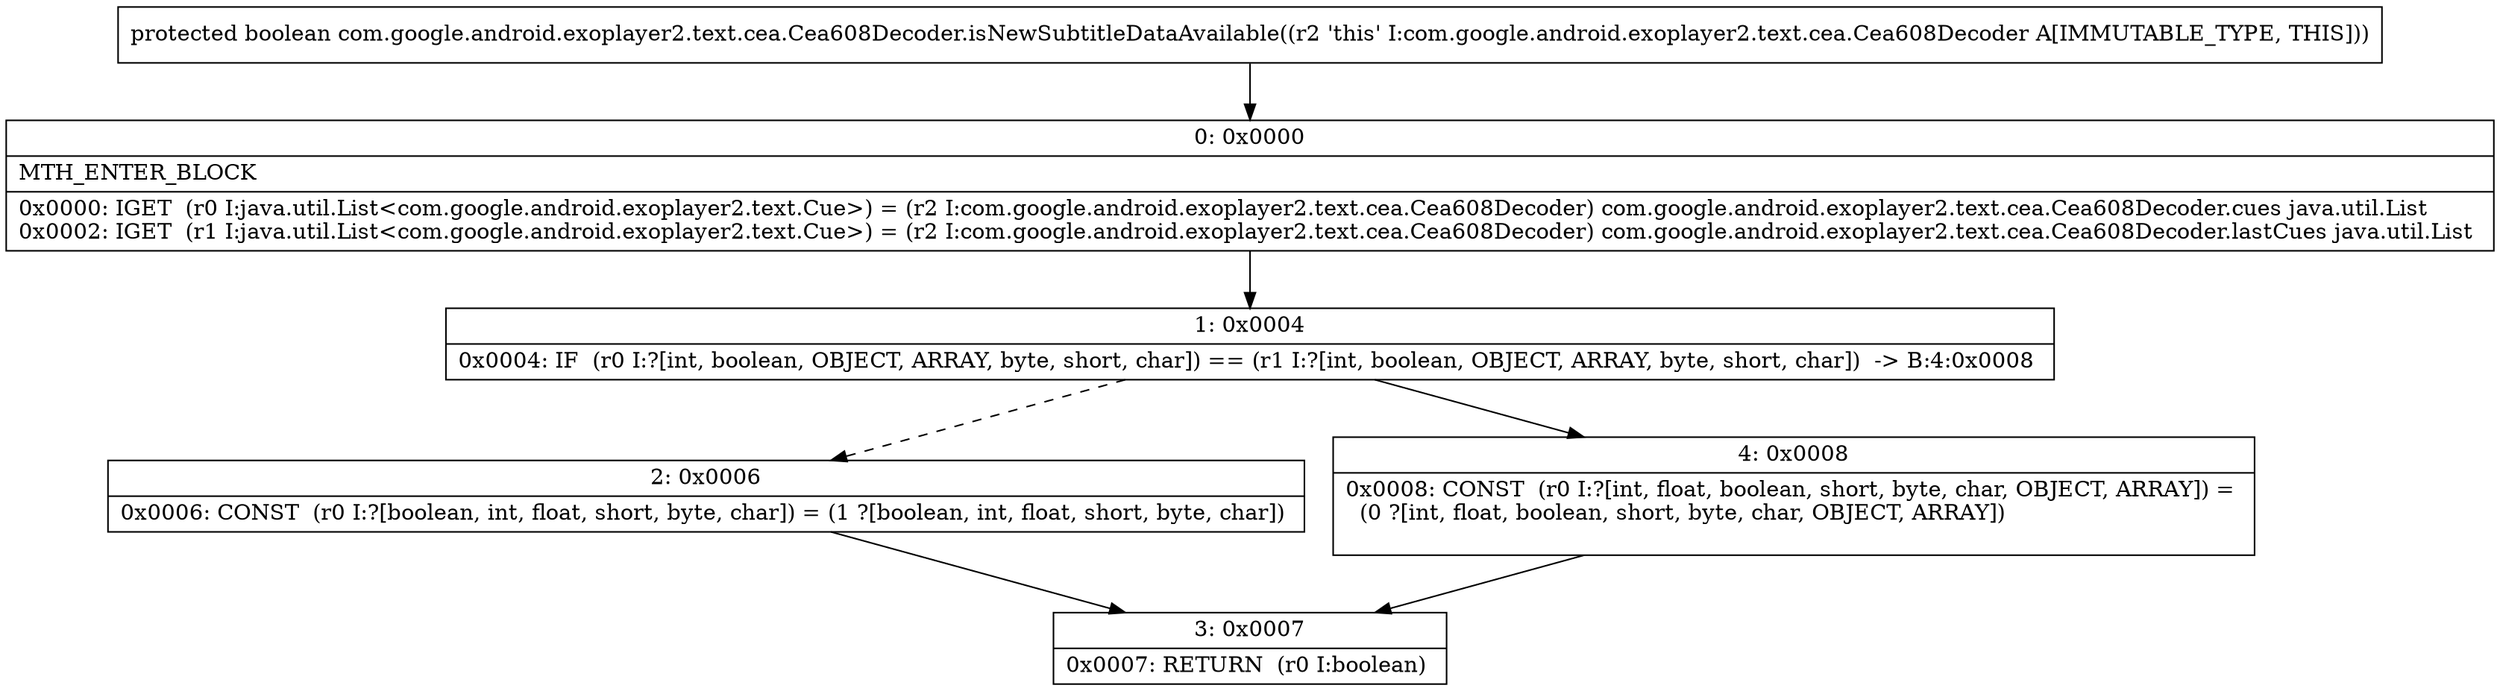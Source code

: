 digraph "CFG forcom.google.android.exoplayer2.text.cea.Cea608Decoder.isNewSubtitleDataAvailable()Z" {
Node_0 [shape=record,label="{0\:\ 0x0000|MTH_ENTER_BLOCK\l|0x0000: IGET  (r0 I:java.util.List\<com.google.android.exoplayer2.text.Cue\>) = (r2 I:com.google.android.exoplayer2.text.cea.Cea608Decoder) com.google.android.exoplayer2.text.cea.Cea608Decoder.cues java.util.List \l0x0002: IGET  (r1 I:java.util.List\<com.google.android.exoplayer2.text.Cue\>) = (r2 I:com.google.android.exoplayer2.text.cea.Cea608Decoder) com.google.android.exoplayer2.text.cea.Cea608Decoder.lastCues java.util.List \l}"];
Node_1 [shape=record,label="{1\:\ 0x0004|0x0004: IF  (r0 I:?[int, boolean, OBJECT, ARRAY, byte, short, char]) == (r1 I:?[int, boolean, OBJECT, ARRAY, byte, short, char])  \-\> B:4:0x0008 \l}"];
Node_2 [shape=record,label="{2\:\ 0x0006|0x0006: CONST  (r0 I:?[boolean, int, float, short, byte, char]) = (1 ?[boolean, int, float, short, byte, char]) \l}"];
Node_3 [shape=record,label="{3\:\ 0x0007|0x0007: RETURN  (r0 I:boolean) \l}"];
Node_4 [shape=record,label="{4\:\ 0x0008|0x0008: CONST  (r0 I:?[int, float, boolean, short, byte, char, OBJECT, ARRAY]) = \l  (0 ?[int, float, boolean, short, byte, char, OBJECT, ARRAY])\l \l}"];
MethodNode[shape=record,label="{protected boolean com.google.android.exoplayer2.text.cea.Cea608Decoder.isNewSubtitleDataAvailable((r2 'this' I:com.google.android.exoplayer2.text.cea.Cea608Decoder A[IMMUTABLE_TYPE, THIS])) }"];
MethodNode -> Node_0;
Node_0 -> Node_1;
Node_1 -> Node_2[style=dashed];
Node_1 -> Node_4;
Node_2 -> Node_3;
Node_4 -> Node_3;
}

